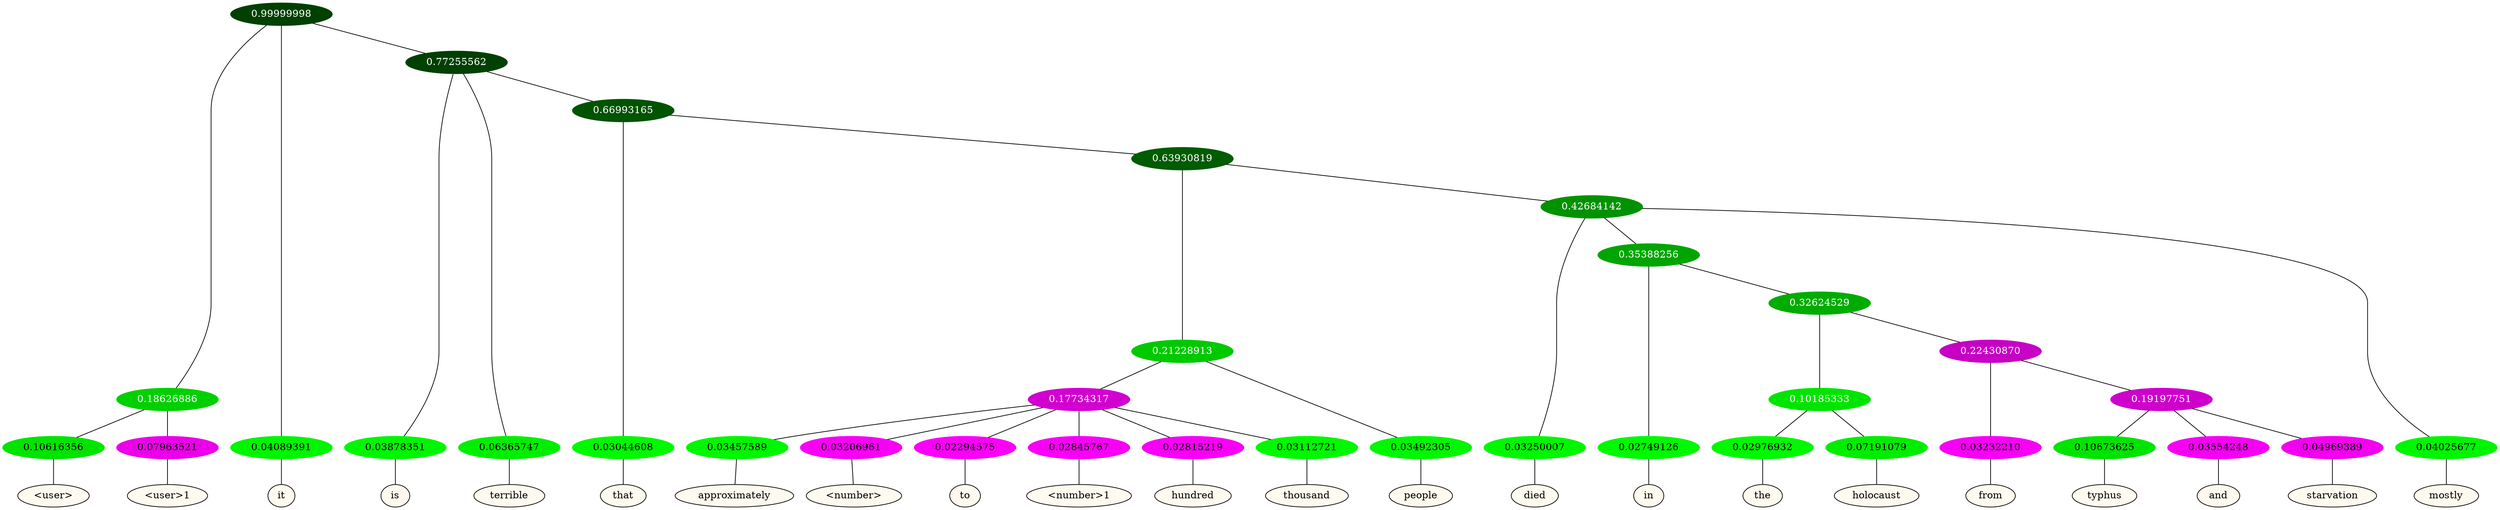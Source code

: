 graph {
	node [format=png height=0.15 nodesep=0.001 ordering=out overlap=prism overlap_scaling=0.01 ranksep=0.001 ratio=0.2 style=filled width=0.15]
	{
		rank=same
		a_w_4 [label="\<user\>" color=black fillcolor=floralwhite style="filled,solid"]
		a_w_5 [label="\<user\>1" color=black fillcolor=floralwhite style="filled,solid"]
		a_w_2 [label=it color=black fillcolor=floralwhite style="filled,solid"]
		a_w_6 [label=is color=black fillcolor=floralwhite style="filled,solid"]
		a_w_7 [label=terrible color=black fillcolor=floralwhite style="filled,solid"]
		a_w_9 [label=that color=black fillcolor=floralwhite style="filled,solid"]
		a_w_18 [label=approximately color=black fillcolor=floralwhite style="filled,solid"]
		a_w_19 [label="\<number\>" color=black fillcolor=floralwhite style="filled,solid"]
		a_w_20 [label=to color=black fillcolor=floralwhite style="filled,solid"]
		a_w_21 [label="\<number\>1" color=black fillcolor=floralwhite style="filled,solid"]
		a_w_22 [label=hundred color=black fillcolor=floralwhite style="filled,solid"]
		a_w_23 [label=thousand color=black fillcolor=floralwhite style="filled,solid"]
		a_w_14 [label=people color=black fillcolor=floralwhite style="filled,solid"]
		a_w_15 [label=died color=black fillcolor=floralwhite style="filled,solid"]
		a_w_24 [label=in color=black fillcolor=floralwhite style="filled,solid"]
		a_w_28 [label=the color=black fillcolor=floralwhite style="filled,solid"]
		a_w_29 [label=holocaust color=black fillcolor=floralwhite style="filled,solid"]
		a_w_30 [label=from color=black fillcolor=floralwhite style="filled,solid"]
		a_w_32 [label=typhus color=black fillcolor=floralwhite style="filled,solid"]
		a_w_33 [label=and color=black fillcolor=floralwhite style="filled,solid"]
		a_w_34 [label=starvation color=black fillcolor=floralwhite style="filled,solid"]
		a_w_17 [label=mostly color=black fillcolor=floralwhite style="filled,solid"]
	}
	a_n_4 -- a_w_4
	a_n_5 -- a_w_5
	a_n_2 -- a_w_2
	a_n_6 -- a_w_6
	a_n_7 -- a_w_7
	a_n_9 -- a_w_9
	a_n_18 -- a_w_18
	a_n_19 -- a_w_19
	a_n_20 -- a_w_20
	a_n_21 -- a_w_21
	a_n_22 -- a_w_22
	a_n_23 -- a_w_23
	a_n_14 -- a_w_14
	a_n_15 -- a_w_15
	a_n_24 -- a_w_24
	a_n_28 -- a_w_28
	a_n_29 -- a_w_29
	a_n_30 -- a_w_30
	a_n_32 -- a_w_32
	a_n_33 -- a_w_33
	a_n_34 -- a_w_34
	a_n_17 -- a_w_17
	{
		rank=same
		a_n_4 [label=0.10616356 color="0.334 1.000 0.894" fontcolor=black]
		a_n_5 [label=0.07963521 color="0.835 1.000 0.920" fontcolor=black]
		a_n_2 [label=0.04089391 color="0.334 1.000 0.959" fontcolor=black]
		a_n_6 [label=0.03878351 color="0.334 1.000 0.961" fontcolor=black]
		a_n_7 [label=0.06365747 color="0.334 1.000 0.936" fontcolor=black]
		a_n_9 [label=0.03044608 color="0.334 1.000 0.970" fontcolor=black]
		a_n_18 [label=0.03457589 color="0.334 1.000 0.965" fontcolor=black]
		a_n_19 [label=0.03206961 color="0.835 1.000 0.968" fontcolor=black]
		a_n_20 [label=0.02294575 color="0.835 1.000 0.977" fontcolor=black]
		a_n_21 [label=0.02845767 color="0.835 1.000 0.972" fontcolor=black]
		a_n_22 [label=0.02815219 color="0.835 1.000 0.972" fontcolor=black]
		a_n_23 [label=0.03112721 color="0.334 1.000 0.969" fontcolor=black]
		a_n_14 [label=0.03492305 color="0.334 1.000 0.965" fontcolor=black]
		a_n_15 [label=0.03250007 color="0.334 1.000 0.967" fontcolor=black]
		a_n_24 [label=0.02749126 color="0.334 1.000 0.973" fontcolor=black]
		a_n_28 [label=0.02976932 color="0.334 1.000 0.970" fontcolor=black]
		a_n_29 [label=0.07191079 color="0.334 1.000 0.928" fontcolor=black]
		a_n_30 [label=0.03232210 color="0.835 1.000 0.968" fontcolor=black]
		a_n_32 [label=0.10673625 color="0.334 1.000 0.893" fontcolor=black]
		a_n_33 [label=0.03554248 color="0.835 1.000 0.964" fontcolor=black]
		a_n_34 [label=0.04969389 color="0.835 1.000 0.950" fontcolor=black]
		a_n_17 [label=0.04025677 color="0.334 1.000 0.960" fontcolor=black]
	}
	a_n_0 [label=0.99999998 color="0.334 1.000 0.250" fontcolor=grey99]
	a_n_1 [label=0.18626886 color="0.334 1.000 0.814" fontcolor=grey99]
	a_n_0 -- a_n_1
	a_n_0 -- a_n_2
	a_n_3 [label=0.77255562 color="0.334 1.000 0.250" fontcolor=grey99]
	a_n_0 -- a_n_3
	a_n_1 -- a_n_4
	a_n_1 -- a_n_5
	a_n_3 -- a_n_6
	a_n_3 -- a_n_7
	a_n_8 [label=0.66993165 color="0.334 1.000 0.330" fontcolor=grey99]
	a_n_3 -- a_n_8
	a_n_8 -- a_n_9
	a_n_10 [label=0.63930819 color="0.334 1.000 0.361" fontcolor=grey99]
	a_n_8 -- a_n_10
	a_n_11 [label=0.21228913 color="0.334 1.000 0.788" fontcolor=grey99]
	a_n_10 -- a_n_11
	a_n_12 [label=0.42684142 color="0.334 1.000 0.573" fontcolor=grey99]
	a_n_10 -- a_n_12
	a_n_13 [label=0.17734317 color="0.835 1.000 0.823" fontcolor=grey99]
	a_n_11 -- a_n_13
	a_n_11 -- a_n_14
	a_n_12 -- a_n_15
	a_n_16 [label=0.35388256 color="0.334 1.000 0.646" fontcolor=grey99]
	a_n_12 -- a_n_16
	a_n_12 -- a_n_17
	a_n_13 -- a_n_18
	a_n_13 -- a_n_19
	a_n_13 -- a_n_20
	a_n_13 -- a_n_21
	a_n_13 -- a_n_22
	a_n_13 -- a_n_23
	a_n_16 -- a_n_24
	a_n_25 [label=0.32624529 color="0.334 1.000 0.674" fontcolor=grey99]
	a_n_16 -- a_n_25
	a_n_26 [label=0.10185333 color="0.334 1.000 0.898" fontcolor=grey99]
	a_n_25 -- a_n_26
	a_n_27 [label=0.22430870 color="0.835 1.000 0.776" fontcolor=grey99]
	a_n_25 -- a_n_27
	a_n_26 -- a_n_28
	a_n_26 -- a_n_29
	a_n_27 -- a_n_30
	a_n_31 [label=0.19197751 color="0.835 1.000 0.808" fontcolor=grey99]
	a_n_27 -- a_n_31
	a_n_31 -- a_n_32
	a_n_31 -- a_n_33
	a_n_31 -- a_n_34
}
